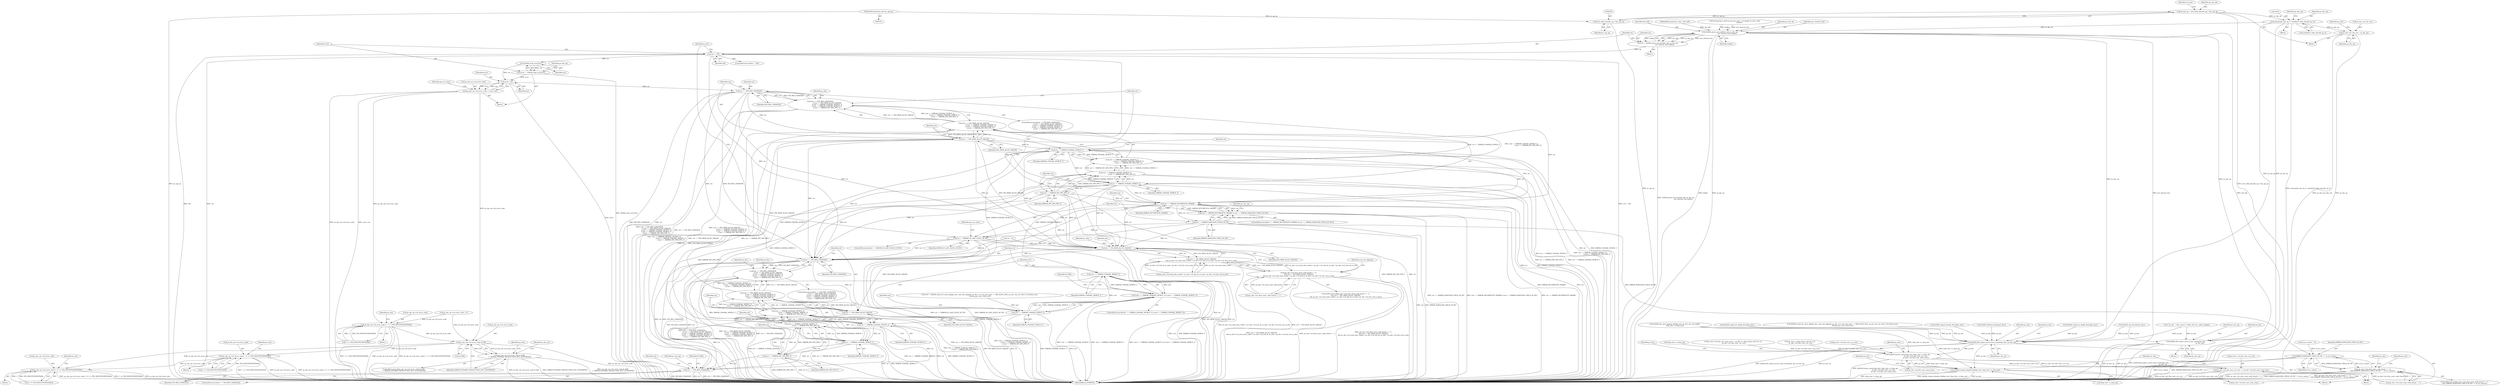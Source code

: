 digraph "0_Android_7554755536019e439433c515eeb44e701fb3bfb2@API" {
"1000227" [label="(Call,memset(ps_dec_op, 0, sizeof(ivd_video_decode_op_t)))"];
"1000215" [label="(Call,ps_dec_op = (ivd_video_decode_op_t *)pv_api_op)"];
"1000217" [label="(Call,(ivd_video_decode_op_t *)pv_api_op)"];
"1000150" [label="(MethodParameterIn,void *pv_api_op)"];
"1000237" [label="(Call,ps_dec->pv_dec_out = ps_dec_op)"];
"1001248" [label="(Call,ih264d_fill_output_struct_from_context(ps_dec,\n                                                           ps_dec_op))"];
"1001286" [label="(Call,ih264d_parse_nal_unit(dec_hdl, ps_dec_op,\n                              pu1_bitstrm_buf, buflen))"];
"1001284" [label="(Call,ret = ih264d_parse_nal_unit(dec_hdl, ps_dec_op,\n                              pu1_bitstrm_buf, buflen))"];
"1001292" [label="(Call,ret != OK)"];
"1001299" [label="(Call,ih264d_map_error(ret))"];
"1001297" [label="(Call,error =  ih264d_map_error(ret))"];
"1001305" [label="(Call,error | ret)"];
"1001301" [label="(Call,ps_dec_op->u4_error_code = error | ret)"];
"1001234" [label="(Call,ps_dec_op->u4_error_code |= 1 << IVD_INSUFFICIENTDATA)"];
"1001708" [label="(Call,ps_dec_op->u4_error_code & 0xff)"];
"1001707" [label="(Call,(ps_dec_op->u4_error_code & 0xff)\n != ERROR_DYNAMIC_RESOLUTION_NOT_SUPPORTED)"];
"1001740" [label="(Call,ps_dec_op->u4_error_code |= (1 << IVD_INSUFFICIENTDATA))"];
"1001760" [label="(Call,ps_dec_op->u4_error_code |= (1 << IVD_INSUFFICIENTDATA))"];
"1001313" [label="(Call,ret == IVD_RES_CHANGED)"];
"1001312" [label="(Call,(ret == IVD_RES_CHANGED)\n                             || (ret == IVD_MEM_ALLOC_FAILED)\n                             || (ret == ERROR_UNAVAIL_PICBUF_T)\n                            || (ret == ERROR_UNAVAIL_MVBUF_T)\n                            || (ret == ERROR_INV_SPS_PPS_T))"];
"1001317" [label="(Call,ret == IVD_MEM_ALLOC_FAILED)"];
"1001316" [label="(Call,(ret == IVD_MEM_ALLOC_FAILED)\n                             || (ret == ERROR_UNAVAIL_PICBUF_T)\n                            || (ret == ERROR_UNAVAIL_MVBUF_T)\n                            || (ret == ERROR_INV_SPS_PPS_T))"];
"1001321" [label="(Call,ret == ERROR_UNAVAIL_PICBUF_T)"];
"1001320" [label="(Call,(ret == ERROR_UNAVAIL_PICBUF_T)\n                            || (ret == ERROR_UNAVAIL_MVBUF_T)\n                            || (ret == ERROR_INV_SPS_PPS_T))"];
"1001325" [label="(Call,ret == ERROR_UNAVAIL_MVBUF_T)"];
"1001324" [label="(Call,(ret == ERROR_UNAVAIL_MVBUF_T)\n                            || (ret == ERROR_INV_SPS_PPS_T))"];
"1001563" [label="(Call,(ret == ERROR_UNAVAIL_MVBUF_T)\n                    || (ret == ERROR_INV_SPS_PPS_T))"];
"1001559" [label="(Call,(ret == ERROR_UNAVAIL_PICBUF_T)\n                    || (ret == ERROR_UNAVAIL_MVBUF_T)\n                    || (ret == ERROR_INV_SPS_PPS_T))"];
"1001555" [label="(Call,(ret == IVD_MEM_ALLOC_FAILED)\n                     || (ret == ERROR_UNAVAIL_PICBUF_T)\n                    || (ret == ERROR_UNAVAIL_MVBUF_T)\n                    || (ret == ERROR_INV_SPS_PPS_T))"];
"1001551" [label="(Call,(ret == IVD_RES_CHANGED)\n                     || (ret == IVD_MEM_ALLOC_FAILED)\n                     || (ret == ERROR_UNAVAIL_PICBUF_T)\n                    || (ret == ERROR_UNAVAIL_MVBUF_T)\n                    || (ret == ERROR_INV_SPS_PPS_T))"];
"1001328" [label="(Call,ret == ERROR_INV_SPS_PPS_T)"];
"1001340" [label="(Call,ret == ERROR_INCOMPLETE_FRAME)"];
"1001339" [label="(Call,(ret == ERROR_INCOMPLETE_FRAME) || (ret == ERROR_DANGLING_FIELD_IN_PIC))"];
"1001343" [label="(Call,ret == ERROR_DANGLING_FIELD_IN_PIC)"];
"1001357" [label="(Call,ret == ERROR_IN_LAST_SLICE_OF_PIC)"];
"1001472" [label="(Call,ret != IVD_MEM_ALLOC_FAILED)"];
"1001471" [label="(Call,(ret != IVD_MEM_ALLOC_FAILED)\n && ps_dec->u2_total_mbs_coded < ps_dec->u2_frm_ht_in_mbs * ps_dec->u2_frm_wd_in_mbs)"];
"1001465" [label="(Call,(ps_dec->u4_slice_start_code_found == 1)\n && (ret != IVD_MEM_ALLOC_FAILED)\n && ps_dec->u2_total_mbs_coded < ps_dec->u2_frm_ht_in_mbs * ps_dec->u2_frm_wd_in_mbs)"];
"1001552" [label="(Call,ret == IVD_RES_CHANGED)"];
"1001556" [label="(Call,ret == IVD_MEM_ALLOC_FAILED)"];
"1001560" [label="(Call,ret == ERROR_UNAVAIL_PICBUF_T)"];
"1001564" [label="(Call,ret == ERROR_UNAVAIL_MVBUF_T)"];
"1001567" [label="(Call,ret == ERROR_INV_SPS_PPS_T)"];
"1001583" [label="(Call,ret == IVD_RES_CHANGED)"];
"1001813" [label="(Call,ERROR_DANGLING_FIELD_IN_PIC != i4_err_status)"];
"1001807" [label="(Call,(ps_dec->u4_slice_start_code_found == 1)\n && (ERROR_DANGLING_FIELD_IN_PIC != i4_err_status))"];
"1001544" [label="(Call,ret1 == ERROR_UNAVAIL_MVBUF_T)"];
"1001540" [label="(Call,(ret1 == ERROR_UNAVAIL_PICBUF_T) || (ret1 == ERROR_UNAVAIL_MVBUF_T))"];
"1001541" [label="(Call,ret1 == ERROR_UNAVAIL_PICBUF_T)"];
"1002022" [label="(Call,ih264d_fill_output_struct_from_context(ps_dec, ps_dec_op))"];
"1002053" [label="(Call,ih264d_format_convert(ps_dec, &(ps_dec->s_disp_op),\n                                  ps_dec->u4_fmt_conv_cur_row,\n                                  ps_dec->u4_fmt_conv_num_rows))"];
"1002065" [label="(Call,ps_dec->u4_fmt_conv_cur_row += ps_dec->u4_fmt_conv_num_rows)"];
"1002072" [label="(Call,ih264d_release_display_field(ps_dec, &(ps_dec->s_disp_op)))"];
"1001289" [label="(Identifier,pu1_bitstrm_buf)"];
"1001813" [label="(Call,ERROR_DANGLING_FIELD_IN_PIC != i4_err_status)"];
"1001471" [label="(Call,(ret != IVD_MEM_ALLOC_FAILED)\n && ps_dec->u2_total_mbs_coded < ps_dec->u2_frm_ht_in_mbs * ps_dec->u2_frm_wd_in_mbs)"];
"1001552" [label="(Call,ret == IVD_RES_CHANGED)"];
"1001306" [label="(Identifier,error)"];
"1001334" [label="(Identifier,ps_dec)"];
"1001324" [label="(Call,(ret == ERROR_UNAVAIL_MVBUF_T)\n                            || (ret == ERROR_INV_SPS_PPS_T))"];
"1001858" [label="(Call,ih264d_deblock_display(ps_dec))"];
"1001340" [label="(Call,ret == ERROR_INCOMPLETE_FRAME)"];
"1002069" [label="(Call,ps_dec->u4_fmt_conv_num_rows)"];
"1002073" [label="(Identifier,ps_dec)"];
"1001584" [label="(Identifier,ret)"];
"1001200" [label="(Call,memcpy(pu1_bitstrm_buf, pu1_buf + u4_length_of_start_code,\n                   buflen))"];
"1001292" [label="(Call,ret != OK)"];
"1001717" [label="(Identifier,ps_dec_op)"];
"1001294" [label="(Identifier,OK)"];
"1001286" [label="(Call,ih264d_parse_nal_unit(dec_hdl, ps_dec_op,\n                              pu1_bitstrm_buf, buflen))"];
"1001806" [label="(ControlStructure,if((ps_dec->u4_slice_start_code_found == 1)\n && (ERROR_DANGLING_FIELD_IN_PIC != i4_err_status)))"];
"1001744" [label="(Call,1 << IVD_INSUFFICIENTDATA)"];
"1001299" [label="(Call,ih264d_map_error(ret))"];
"1000215" [label="(Call,ps_dec_op = (ivd_video_decode_op_t *)pv_api_op)"];
"1001741" [label="(Call,ps_dec_op->u4_error_code)"];
"1001295" [label="(Block,)"];
"1001327" [label="(Identifier,ERROR_UNAVAIL_MVBUF_T)"];
"1001312" [label="(Call,(ret == IVD_RES_CHANGED)\n                             || (ret == IVD_MEM_ALLOC_FAILED)\n                             || (ret == ERROR_UNAVAIL_PICBUF_T)\n                            || (ret == ERROR_UNAVAIL_MVBUF_T)\n                            || (ret == ERROR_INV_SPS_PPS_T))"];
"1001706" [label="(ControlStructure,if((ps_dec_op->u4_error_code & 0xff)\n != ERROR_DYNAMIC_RESOLUTION_NOT_SUPPORTED))"];
"1002022" [label="(Call,ih264d_fill_output_struct_from_context(ps_dec, ps_dec_op))"];
"1001338" [label="(ControlStructure,if((ret == ERROR_INCOMPLETE_FRAME) || (ret == ERROR_DANGLING_FIELD_IN_PIC)))"];
"1000245" [label="(Identifier,ps_dec)"];
"1001712" [label="(Literal,0xff)"];
"1001318" [label="(Identifier,ret)"];
"1001980" [label="(Call,ih264d_signal_bs_deblk_thread(ps_dec))"];
"1002074" [label="(Call,&(ps_dec->s_disp_op))"];
"1001244" [label="(Identifier,ps_dec)"];
"1001814" [label="(Identifier,ERROR_DANGLING_FIELD_IN_PIC)"];
"1001311" [label="(ControlStructure,if((ret == IVD_RES_CHANGED)\n                             || (ret == IVD_MEM_ALLOC_FAILED)\n                             || (ret == ERROR_UNAVAIL_PICBUF_T)\n                            || (ret == ERROR_UNAVAIL_MVBUF_T)\n                            || (ret == ERROR_INV_SPS_PPS_T)))"];
"1001253" [label="(Identifier,ps_dec_op)"];
"1001345" [label="(Identifier,ERROR_DANGLING_FIELD_IN_PIC)"];
"1001284" [label="(Call,ret = ih264d_parse_nal_unit(dec_hdl, ps_dec_op,\n                              pu1_bitstrm_buf, buflen))"];
"1001319" [label="(Identifier,IVD_MEM_ALLOC_FAILED)"];
"1001492" [label="(Identifier,num_mb_skipped)"];
"1001815" [label="(Identifier,i4_err_status)"];
"1001542" [label="(Identifier,ret1)"];
"1001740" [label="(Call,ps_dec_op->u4_error_code |= (1 << IVD_INSUFFICIENTDATA))"];
"1001356" [label="(ControlStructure,if(ret == ERROR_IN_LAST_SLICE_OF_PIC))"];
"1001713" [label="(Identifier,ERROR_DYNAMIC_RESOLUTION_NOT_SUPPORTED)"];
"1001521" [label="(Call,ret1 = ih264d_mark_err_slice_skip(ps_dec, num_mb_skipped, ps_dec->u1_nal_unit_type == IDR_SLICE_NAL, ps_dec->ps_cur_slice->u2_frame_num,\n &temp_poc, prev_slice_err))"];
"1001344" [label="(Identifier,ret)"];
"1001302" [label="(Call,ps_dec_op->u4_error_code)"];
"1001247" [label="(Block,)"];
"1001541" [label="(Call,ret1 == ERROR_UNAVAIL_PICBUF_T)"];
"1001357" [label="(Call,ret == ERROR_IN_LAST_SLICE_OF_PIC)"];
"1001362" [label="(Identifier,api_ret_value)"];
"1001248" [label="(Call,ih264d_fill_output_struct_from_context(ps_dec,\n                                                           ps_dec_op))"];
"1001540" [label="(Call,(ret1 == ERROR_UNAVAIL_PICBUF_T) || (ret1 == ERROR_UNAVAIL_MVBUF_T))"];
"1001736" [label="(Identifier,ps_dec)"];
"1001297" [label="(Call,error =  ih264d_map_error(ret))"];
"1001589" [label="(Identifier,ps_dec_op)"];
"1000223" [label="(Identifier,u4_size)"];
"1001556" [label="(Call,ret == IVD_MEM_ALLOC_FAILED)"];
"1001708" [label="(Call,ps_dec_op->u4_error_code & 0xff)"];
"1002067" [label="(Identifier,ps_dec)"];
"1001539" [label="(ControlStructure,if((ret1 == ERROR_UNAVAIL_PICBUF_T) || (ret1 == ERROR_UNAVAIL_MVBUF_T)))"];
"1001739" [label="(Block,)"];
"1001298" [label="(Identifier,error)"];
"1002062" [label="(Call,ps_dec->u4_fmt_conv_num_rows)"];
"1001330" [label="(Identifier,ERROR_INV_SPS_PPS_T)"];
"1001235" [label="(Call,ps_dec_op->u4_error_code)"];
"1001291" [label="(ControlStructure,if(ret != OK))"];
"1001466" [label="(Call,ps_dec->u4_slice_start_code_found == 1)"];
"1001349" [label="(Identifier,ps_dec_op)"];
"1001287" [label="(Identifier,dec_hdl)"];
"1001523" [label="(Call,ih264d_mark_err_slice_skip(ps_dec, num_mb_skipped, ps_dec->u1_nal_unit_type == IDR_SLICE_NAL, ps_dec->ps_cur_slice->u2_frame_num,\n &temp_poc, prev_slice_err))"];
"1001558" [label="(Identifier,IVD_MEM_ALLOC_FAILED)"];
"1001553" [label="(Identifier,ret)"];
"1000237" [label="(Call,ps_dec->pv_dec_out = ps_dec_op)"];
"1001761" [label="(Call,ps_dec_op->u4_error_code)"];
"1001560" [label="(Call,ret == ERROR_UNAVAIL_PICBUF_T)"];
"1001694" [label="(Call,ih264d_signal_decode_thread(ps_dec))"];
"1000153" [label="(Call,* ps_dec = (dec_struct_t *)(dec_hdl->pv_codec_handle))"];
"1001313" [label="(Call,ret == IVD_RES_CHANGED)"];
"1001341" [label="(Identifier,ret)"];
"1001820" [label="(Identifier,ps_dec)"];
"1000150" [label="(MethodParameterIn,void *pv_api_op)"];
"1001285" [label="(Identifier,ret)"];
"1000896" [label="(Call,ih264d_init_decoder(ps_dec))"];
"1001808" [label="(Call,ps_dec->u4_slice_start_code_found == 1)"];
"1000230" [label="(Call,sizeof(ivd_video_decode_op_t))"];
"1001305" [label="(Call,error | ret)"];
"1000220" [label="(Block,)"];
"1001544" [label="(Call,ret1 == ERROR_UNAVAIL_MVBUF_T)"];
"1000217" [label="(Call,(ivd_video_decode_op_t *)pv_api_op)"];
"1001250" [label="(Identifier,ps_dec_op)"];
"1001564" [label="(Call,ret == ERROR_UNAVAIL_MVBUF_T)"];
"1001323" [label="(Identifier,ERROR_UNAVAIL_PICBUF_T)"];
"1001317" [label="(Call,ret == IVD_MEM_ALLOC_FAILED)"];
"1001751" [label="(Identifier,ps_dec)"];
"1001764" [label="(Call,1 << IVD_INSUFFICIENTDATA)"];
"1001326" [label="(Identifier,ret)"];
"1001472" [label="(Call,ret != IVD_MEM_ALLOC_FAILED)"];
"1001329" [label="(Identifier,ret)"];
"1002023" [label="(Identifier,ps_dec)"];
"1001707" [label="(Call,(ps_dec_op->u4_error_code & 0xff)\n != ERROR_DYNAMIC_RESOLUTION_NOT_SUPPORTED)"];
"1001325" [label="(Call,ret == ERROR_UNAVAIL_MVBUF_T)"];
"1002024" [label="(Identifier,ps_dec_op)"];
"1001475" [label="(Call,ps_dec->u2_total_mbs_coded < ps_dec->u2_frm_ht_in_mbs * ps_dec->u2_frm_wd_in_mbs)"];
"1000971" [label="(Block,)"];
"1001315" [label="(Identifier,IVD_RES_CHANGED)"];
"1000219" [label="(Identifier,pv_api_op)"];
"1001359" [label="(Identifier,ERROR_IN_LAST_SLICE_OF_PIC)"];
"1001290" [label="(Identifier,buflen)"];
"1001760" [label="(Call,ps_dec_op->u4_error_code |= (1 << IVD_INSUFFICIENTDATA))"];
"1001321" [label="(Call,ret == ERROR_UNAVAIL_PICBUF_T)"];
"1000151" [label="(Block,)"];
"1000148" [label="(MethodParameterIn,iv_obj_t *dec_hdl)"];
"1001709" [label="(Call,ps_dec_op->u4_error_code)"];
"1001301" [label="(Call,ps_dec_op->u4_error_code = error | ret)"];
"1002066" [label="(Call,ps_dec->u4_fmt_conv_cur_row)"];
"1000229" [label="(Literal,0)"];
"1001303" [label="(Identifier,ps_dec_op)"];
"1002072" [label="(Call,ih264d_release_display_field(ps_dec, &(ps_dec->s_disp_op)))"];
"1002055" [label="(Call,&(ps_dec->s_disp_op))"];
"1001464" [label="(ControlStructure,if((ps_dec->u4_slice_start_code_found == 1)\n && (ret != IVD_MEM_ALLOC_FAILED)\n && ps_dec->u2_total_mbs_coded < ps_dec->u2_frm_ht_in_mbs * ps_dec->u2_frm_wd_in_mbs))"];
"1001559" [label="(Call,(ret == ERROR_UNAVAIL_PICBUF_T)\n                    || (ret == ERROR_UNAVAIL_MVBUF_T)\n                    || (ret == ERROR_INV_SPS_PPS_T))"];
"1001322" [label="(Identifier,ret)"];
"1001567" [label="(Call,ret == ERROR_INV_SPS_PPS_T)"];
"1001555" [label="(Call,(ret == IVD_MEM_ALLOC_FAILED)\n                     || (ret == ERROR_UNAVAIL_PICBUF_T)\n                    || (ret == ERROR_UNAVAIL_MVBUF_T)\n                    || (ret == ERROR_INV_SPS_PPS_T))"];
"1001474" [label="(Identifier,IVD_MEM_ALLOC_FAILED)"];
"1001562" [label="(Identifier,ERROR_UNAVAIL_PICBUF_T)"];
"1000234" [label="(Identifier,ps_dec_op)"];
"1002028" [label="(Identifier,ps_dec)"];
"1001994" [label="(Call,ih264d_get_next_display_field(ps_dec, ps_dec->ps_out_buffer,\n &(ps_dec->s_disp_op)))"];
"1001572" [label="(Identifier,ps_dec)"];
"1001585" [label="(Identifier,IVD_RES_CHANGED)"];
"1001314" [label="(Identifier,ret)"];
"1001583" [label="(Call,ret == IVD_RES_CHANGED)"];
"1001566" [label="(Identifier,ERROR_UNAVAIL_MVBUF_T)"];
"1001703" [label="(Call,ih264d_signal_bs_deblk_thread(ps_dec))"];
"1002082" [label="(Identifier,ps_dec)"];
"1001293" [label="(Identifier,ret)"];
"1001300" [label="(Identifier,ret)"];
"1000238" [label="(Call,ps_dec->pv_dec_out)"];
"1001550" [label="(ControlStructure,if((ret == IVD_RES_CHANGED)\n                     || (ret == IVD_MEM_ALLOC_FAILED)\n                     || (ret == ERROR_UNAVAIL_PICBUF_T)\n                    || (ret == ERROR_UNAVAIL_MVBUF_T)\n                    || (ret == ERROR_INV_SPS_PPS_T)))"];
"1001759" [label="(Block,)"];
"1001342" [label="(Identifier,ERROR_INCOMPLETE_FRAME)"];
"1002040" [label="(Call,ps_dec->u4_fmt_conv_num_rows = ps_dec->s_disp_frame_info.u4_y_ht\n - ps_dec->u4_fmt_conv_cur_row)"];
"1001307" [label="(Identifier,ret)"];
"1001551" [label="(Call,(ret == IVD_RES_CHANGED)\n                     || (ret == IVD_MEM_ALLOC_FAILED)\n                     || (ret == ERROR_UNAVAIL_PICBUF_T)\n                    || (ret == ERROR_UNAVAIL_MVBUF_T)\n                    || (ret == ERROR_INV_SPS_PPS_T))"];
"1001807" [label="(Call,(ps_dec->u4_slice_start_code_found == 1)\n && (ERROR_DANGLING_FIELD_IN_PIC != i4_err_status))"];
"1001569" [label="(Identifier,ERROR_INV_SPS_PPS_T)"];
"1001339" [label="(Call,(ret == ERROR_INCOMPLETE_FRAME) || (ret == ERROR_DANGLING_FIELD_IN_PIC))"];
"1001234" [label="(Call,ps_dec_op->u4_error_code |= 1 << IVD_INSUFFICIENTDATA)"];
"1001593" [label="(Identifier,IV_FAIL)"];
"1001546" [label="(Identifier,ERROR_UNAVAIL_MVBUF_T)"];
"1000216" [label="(Identifier,ps_dec_op)"];
"1001238" [label="(Call,1 << IVD_INSUFFICIENTDATA)"];
"1001477" [label="(Identifier,ps_dec)"];
"1001473" [label="(Identifier,ret)"];
"1001596" [label="(Identifier,ps_dec)"];
"1001561" [label="(Identifier,ret)"];
"1001568" [label="(Identifier,ret)"];
"1002065" [label="(Call,ps_dec->u4_fmt_conv_cur_row += ps_dec->u4_fmt_conv_num_rows)"];
"1001554" [label="(Identifier,IVD_RES_CHANGED)"];
"1001769" [label="(Identifier,ps_dec)"];
"1001563" [label="(Call,(ret == ERROR_UNAVAIL_MVBUF_T)\n                    || (ret == ERROR_INV_SPS_PPS_T))"];
"1001465" [label="(Call,(ps_dec->u4_slice_start_code_found == 1)\n && (ret != IVD_MEM_ALLOC_FAILED)\n && ps_dec->u2_total_mbs_coded < ps_dec->u2_frm_ht_in_mbs * ps_dec->u2_frm_wd_in_mbs)"];
"1001545" [label="(Identifier,ret1)"];
"1002044" [label="(Call,ps_dec->s_disp_frame_info.u4_y_ht\n - ps_dec->u4_fmt_conv_cur_row)"];
"1002142" [label="(MethodReturn,WORD32)"];
"1000161" [label="(Call,i4_err_status = 0)"];
"1001309" [label="(Identifier,api_ret_value)"];
"1001320" [label="(Call,(ret == ERROR_UNAVAIL_PICBUF_T)\n                            || (ret == ERROR_UNAVAIL_MVBUF_T)\n                            || (ret == ERROR_INV_SPS_PPS_T))"];
"1001582" [label="(ControlStructure,if(ret == IVD_RES_CHANGED))"];
"1001982" [label="(Block,)"];
"1001976" [label="(Identifier,ps_dec)"];
"1000241" [label="(Identifier,ps_dec_op)"];
"1000227" [label="(Call,memset(ps_dec_op, 0, sizeof(ivd_video_decode_op_t)))"];
"1001358" [label="(Identifier,ret)"];
"1001288" [label="(Identifier,ps_dec_op)"];
"1001228" [label="(Block,)"];
"1000476" [label="(Call,ps_dec_op->u4_error_code = 0)"];
"1000228" [label="(Identifier,ps_dec_op)"];
"1001316" [label="(Call,(ret == IVD_MEM_ALLOC_FAILED)\n                             || (ret == ERROR_UNAVAIL_PICBUF_T)\n                            || (ret == ERROR_UNAVAIL_MVBUF_T)\n                            || (ret == ERROR_INV_SPS_PPS_T))"];
"1001367" [label="(Identifier,ps_dec)"];
"1001557" [label="(Identifier,ret)"];
"1001565" [label="(Identifier,ret)"];
"1001549" [label="(Identifier,IV_FAIL)"];
"1001343" [label="(Call,ret == ERROR_DANGLING_FIELD_IN_PIC)"];
"1001543" [label="(Identifier,ERROR_UNAVAIL_PICBUF_T)"];
"1000188" [label="(Call,ret = 0)"];
"1002053" [label="(Call,ih264d_format_convert(ps_dec, &(ps_dec->s_disp_op),\n                                  ps_dec->u4_fmt_conv_cur_row,\n                                  ps_dec->u4_fmt_conv_num_rows))"];
"1002059" [label="(Call,ps_dec->u4_fmt_conv_cur_row)"];
"1002039" [label="(Block,)"];
"1002054" [label="(Identifier,ps_dec)"];
"1001328" [label="(Call,ret == ERROR_INV_SPS_PPS_T)"];
"1001249" [label="(Identifier,ps_dec)"];
"1000227" -> "1000220"  [label="AST: "];
"1000227" -> "1000230"  [label="CFG: "];
"1000228" -> "1000227"  [label="AST: "];
"1000229" -> "1000227"  [label="AST: "];
"1000230" -> "1000227"  [label="AST: "];
"1000234" -> "1000227"  [label="CFG: "];
"1000227" -> "1002142"  [label="DDG: memset(ps_dec_op, 0, sizeof(ivd_video_decode_op_t))"];
"1000215" -> "1000227"  [label="DDG: ps_dec_op"];
"1000227" -> "1000237"  [label="DDG: ps_dec_op"];
"1000227" -> "1001248"  [label="DDG: ps_dec_op"];
"1000227" -> "1001286"  [label="DDG: ps_dec_op"];
"1000227" -> "1002022"  [label="DDG: ps_dec_op"];
"1000215" -> "1000151"  [label="AST: "];
"1000215" -> "1000217"  [label="CFG: "];
"1000216" -> "1000215"  [label="AST: "];
"1000217" -> "1000215"  [label="AST: "];
"1000223" -> "1000215"  [label="CFG: "];
"1000215" -> "1002142"  [label="DDG: (ivd_video_decode_op_t *)pv_api_op"];
"1000217" -> "1000215"  [label="DDG: pv_api_op"];
"1000217" -> "1000219"  [label="CFG: "];
"1000218" -> "1000217"  [label="AST: "];
"1000219" -> "1000217"  [label="AST: "];
"1000217" -> "1002142"  [label="DDG: pv_api_op"];
"1000150" -> "1000217"  [label="DDG: pv_api_op"];
"1000150" -> "1000147"  [label="AST: "];
"1000150" -> "1002142"  [label="DDG: pv_api_op"];
"1000237" -> "1000151"  [label="AST: "];
"1000237" -> "1000241"  [label="CFG: "];
"1000238" -> "1000237"  [label="AST: "];
"1000241" -> "1000237"  [label="AST: "];
"1000245" -> "1000237"  [label="CFG: "];
"1000237" -> "1002142"  [label="DDG: ps_dec->pv_dec_out"];
"1000237" -> "1002142"  [label="DDG: ps_dec_op"];
"1001248" -> "1001247"  [label="AST: "];
"1001248" -> "1001250"  [label="CFG: "];
"1001249" -> "1001248"  [label="AST: "];
"1001250" -> "1001248"  [label="AST: "];
"1001253" -> "1001248"  [label="CFG: "];
"1001248" -> "1002142"  [label="DDG: ps_dec_op"];
"1001248" -> "1002142"  [label="DDG: ps_dec"];
"1001248" -> "1002142"  [label="DDG: ih264d_fill_output_struct_from_context(ps_dec,\n                                                           ps_dec_op)"];
"1000896" -> "1001248"  [label="DDG: ps_dec"];
"1000153" -> "1001248"  [label="DDG: ps_dec"];
"1001286" -> "1001248"  [label="DDG: ps_dec_op"];
"1001286" -> "1001284"  [label="AST: "];
"1001286" -> "1001290"  [label="CFG: "];
"1001287" -> "1001286"  [label="AST: "];
"1001288" -> "1001286"  [label="AST: "];
"1001289" -> "1001286"  [label="AST: "];
"1001290" -> "1001286"  [label="AST: "];
"1001284" -> "1001286"  [label="CFG: "];
"1001286" -> "1002142"  [label="DDG: buflen"];
"1001286" -> "1002142"  [label="DDG: ps_dec_op"];
"1001286" -> "1002142"  [label="DDG: pu1_bitstrm_buf"];
"1001286" -> "1002142"  [label="DDG: dec_hdl"];
"1001286" -> "1001284"  [label="DDG: dec_hdl"];
"1001286" -> "1001284"  [label="DDG: ps_dec_op"];
"1001286" -> "1001284"  [label="DDG: pu1_bitstrm_buf"];
"1001286" -> "1001284"  [label="DDG: buflen"];
"1000148" -> "1001286"  [label="DDG: dec_hdl"];
"1001200" -> "1001286"  [label="DDG: pu1_bitstrm_buf"];
"1001200" -> "1001286"  [label="DDG: buflen"];
"1001286" -> "1002022"  [label="DDG: ps_dec_op"];
"1001284" -> "1000971"  [label="AST: "];
"1001285" -> "1001284"  [label="AST: "];
"1001293" -> "1001284"  [label="CFG: "];
"1001284" -> "1002142"  [label="DDG: ih264d_parse_nal_unit(dec_hdl, ps_dec_op,\n                              pu1_bitstrm_buf, buflen)"];
"1001284" -> "1001292"  [label="DDG: ret"];
"1001292" -> "1001291"  [label="AST: "];
"1001292" -> "1001294"  [label="CFG: "];
"1001293" -> "1001292"  [label="AST: "];
"1001294" -> "1001292"  [label="AST: "];
"1001298" -> "1001292"  [label="CFG: "];
"1001367" -> "1001292"  [label="CFG: "];
"1001292" -> "1002142"  [label="DDG: OK"];
"1001292" -> "1002142"  [label="DDG: ret"];
"1001292" -> "1002142"  [label="DDG: ret != OK"];
"1001292" -> "1001299"  [label="DDG: ret"];
"1001292" -> "1001472"  [label="DDG: ret"];
"1001292" -> "1001552"  [label="DDG: ret"];
"1001299" -> "1001297"  [label="AST: "];
"1001299" -> "1001300"  [label="CFG: "];
"1001300" -> "1001299"  [label="AST: "];
"1001297" -> "1001299"  [label="CFG: "];
"1001299" -> "1001297"  [label="DDG: ret"];
"1001299" -> "1001305"  [label="DDG: ret"];
"1001297" -> "1001295"  [label="AST: "];
"1001298" -> "1001297"  [label="AST: "];
"1001303" -> "1001297"  [label="CFG: "];
"1001297" -> "1002142"  [label="DDG: ih264d_map_error(ret)"];
"1001297" -> "1001305"  [label="DDG: error"];
"1001305" -> "1001301"  [label="AST: "];
"1001305" -> "1001307"  [label="CFG: "];
"1001306" -> "1001305"  [label="AST: "];
"1001307" -> "1001305"  [label="AST: "];
"1001301" -> "1001305"  [label="CFG: "];
"1001305" -> "1002142"  [label="DDG: error"];
"1001305" -> "1001301"  [label="DDG: error"];
"1001305" -> "1001301"  [label="DDG: ret"];
"1001305" -> "1001313"  [label="DDG: ret"];
"1001301" -> "1001295"  [label="AST: "];
"1001302" -> "1001301"  [label="AST: "];
"1001309" -> "1001301"  [label="CFG: "];
"1001301" -> "1002142"  [label="DDG: ps_dec_op->u4_error_code"];
"1001301" -> "1002142"  [label="DDG: error | ret"];
"1001301" -> "1001234"  [label="DDG: ps_dec_op->u4_error_code"];
"1001301" -> "1001708"  [label="DDG: ps_dec_op->u4_error_code"];
"1001234" -> "1001228"  [label="AST: "];
"1001234" -> "1001238"  [label="CFG: "];
"1001235" -> "1001234"  [label="AST: "];
"1001238" -> "1001234"  [label="AST: "];
"1001244" -> "1001234"  [label="CFG: "];
"1001234" -> "1002142"  [label="DDG: 1 << IVD_INSUFFICIENTDATA"];
"1001234" -> "1002142"  [label="DDG: ps_dec_op->u4_error_code"];
"1001234" -> "1002142"  [label="DDG: ps_dec_op->u4_error_code |= 1 << IVD_INSUFFICIENTDATA"];
"1000476" -> "1001234"  [label="DDG: ps_dec_op->u4_error_code"];
"1001238" -> "1001234"  [label="DDG: 1"];
"1001238" -> "1001234"  [label="DDG: IVD_INSUFFICIENTDATA"];
"1001234" -> "1001708"  [label="DDG: ps_dec_op->u4_error_code"];
"1001708" -> "1001707"  [label="AST: "];
"1001708" -> "1001712"  [label="CFG: "];
"1001709" -> "1001708"  [label="AST: "];
"1001712" -> "1001708"  [label="AST: "];
"1001713" -> "1001708"  [label="CFG: "];
"1001708" -> "1002142"  [label="DDG: ps_dec_op->u4_error_code"];
"1001708" -> "1001707"  [label="DDG: ps_dec_op->u4_error_code"];
"1001708" -> "1001707"  [label="DDG: 0xff"];
"1000476" -> "1001708"  [label="DDG: ps_dec_op->u4_error_code"];
"1001708" -> "1001740"  [label="DDG: ps_dec_op->u4_error_code"];
"1001708" -> "1001760"  [label="DDG: ps_dec_op->u4_error_code"];
"1001707" -> "1001706"  [label="AST: "];
"1001707" -> "1001713"  [label="CFG: "];
"1001713" -> "1001707"  [label="AST: "];
"1001717" -> "1001707"  [label="CFG: "];
"1001736" -> "1001707"  [label="CFG: "];
"1001707" -> "1002142"  [label="DDG: ps_dec_op->u4_error_code & 0xff"];
"1001707" -> "1002142"  [label="DDG: ERROR_DYNAMIC_RESOLUTION_NOT_SUPPORTED"];
"1001707" -> "1002142"  [label="DDG: (ps_dec_op->u4_error_code & 0xff)\n != ERROR_DYNAMIC_RESOLUTION_NOT_SUPPORTED"];
"1001740" -> "1001739"  [label="AST: "];
"1001740" -> "1001744"  [label="CFG: "];
"1001741" -> "1001740"  [label="AST: "];
"1001744" -> "1001740"  [label="AST: "];
"1001751" -> "1001740"  [label="CFG: "];
"1001740" -> "1002142"  [label="DDG: 1 << IVD_INSUFFICIENTDATA"];
"1001740" -> "1002142"  [label="DDG: ps_dec_op->u4_error_code"];
"1001740" -> "1002142"  [label="DDG: ps_dec_op->u4_error_code |= (1 << IVD_INSUFFICIENTDATA)"];
"1001744" -> "1001740"  [label="DDG: 1"];
"1001744" -> "1001740"  [label="DDG: IVD_INSUFFICIENTDATA"];
"1001740" -> "1001760"  [label="DDG: ps_dec_op->u4_error_code"];
"1001760" -> "1001759"  [label="AST: "];
"1001760" -> "1001764"  [label="CFG: "];
"1001761" -> "1001760"  [label="AST: "];
"1001764" -> "1001760"  [label="AST: "];
"1001769" -> "1001760"  [label="CFG: "];
"1001760" -> "1002142"  [label="DDG: ps_dec_op->u4_error_code |= (1 << IVD_INSUFFICIENTDATA)"];
"1001760" -> "1002142"  [label="DDG: 1 << IVD_INSUFFICIENTDATA"];
"1001760" -> "1002142"  [label="DDG: ps_dec_op->u4_error_code"];
"1001764" -> "1001760"  [label="DDG: 1"];
"1001764" -> "1001760"  [label="DDG: IVD_INSUFFICIENTDATA"];
"1001313" -> "1001312"  [label="AST: "];
"1001313" -> "1001315"  [label="CFG: "];
"1001314" -> "1001313"  [label="AST: "];
"1001315" -> "1001313"  [label="AST: "];
"1001318" -> "1001313"  [label="CFG: "];
"1001312" -> "1001313"  [label="CFG: "];
"1001313" -> "1002142"  [label="DDG: IVD_RES_CHANGED"];
"1001313" -> "1002142"  [label="DDG: ret"];
"1001313" -> "1001312"  [label="DDG: ret"];
"1001313" -> "1001312"  [label="DDG: IVD_RES_CHANGED"];
"1001313" -> "1001317"  [label="DDG: ret"];
"1001313" -> "1001340"  [label="DDG: ret"];
"1001313" -> "1001472"  [label="DDG: ret"];
"1001313" -> "1001552"  [label="DDG: ret"];
"1001313" -> "1001552"  [label="DDG: IVD_RES_CHANGED"];
"1001312" -> "1001311"  [label="AST: "];
"1001312" -> "1001316"  [label="CFG: "];
"1001316" -> "1001312"  [label="AST: "];
"1001334" -> "1001312"  [label="CFG: "];
"1001341" -> "1001312"  [label="CFG: "];
"1001312" -> "1002142"  [label="DDG: (ret == IVD_RES_CHANGED)\n                             || (ret == IVD_MEM_ALLOC_FAILED)\n                             || (ret == ERROR_UNAVAIL_PICBUF_T)\n                            || (ret == ERROR_UNAVAIL_MVBUF_T)\n                            || (ret == ERROR_INV_SPS_PPS_T)"];
"1001312" -> "1002142"  [label="DDG: ret == IVD_RES_CHANGED"];
"1001312" -> "1002142"  [label="DDG: (ret == IVD_MEM_ALLOC_FAILED)\n                             || (ret == ERROR_UNAVAIL_PICBUF_T)\n                            || (ret == ERROR_UNAVAIL_MVBUF_T)\n                            || (ret == ERROR_INV_SPS_PPS_T)"];
"1001316" -> "1001312"  [label="DDG: ret == IVD_MEM_ALLOC_FAILED"];
"1001316" -> "1001312"  [label="DDG: (ret == ERROR_UNAVAIL_PICBUF_T)\n                            || (ret == ERROR_UNAVAIL_MVBUF_T)\n                            || (ret == ERROR_INV_SPS_PPS_T)"];
"1001317" -> "1001316"  [label="AST: "];
"1001317" -> "1001319"  [label="CFG: "];
"1001318" -> "1001317"  [label="AST: "];
"1001319" -> "1001317"  [label="AST: "];
"1001322" -> "1001317"  [label="CFG: "];
"1001316" -> "1001317"  [label="CFG: "];
"1001317" -> "1002142"  [label="DDG: ret"];
"1001317" -> "1002142"  [label="DDG: IVD_MEM_ALLOC_FAILED"];
"1001317" -> "1001316"  [label="DDG: ret"];
"1001317" -> "1001316"  [label="DDG: IVD_MEM_ALLOC_FAILED"];
"1001317" -> "1001321"  [label="DDG: ret"];
"1001317" -> "1001340"  [label="DDG: ret"];
"1001317" -> "1001472"  [label="DDG: ret"];
"1001317" -> "1001472"  [label="DDG: IVD_MEM_ALLOC_FAILED"];
"1001317" -> "1001552"  [label="DDG: ret"];
"1001317" -> "1001556"  [label="DDG: IVD_MEM_ALLOC_FAILED"];
"1001316" -> "1001320"  [label="CFG: "];
"1001320" -> "1001316"  [label="AST: "];
"1001316" -> "1002142"  [label="DDG: (ret == ERROR_UNAVAIL_PICBUF_T)\n                            || (ret == ERROR_UNAVAIL_MVBUF_T)\n                            || (ret == ERROR_INV_SPS_PPS_T)"];
"1001316" -> "1002142"  [label="DDG: ret == IVD_MEM_ALLOC_FAILED"];
"1001320" -> "1001316"  [label="DDG: ret == ERROR_UNAVAIL_PICBUF_T"];
"1001320" -> "1001316"  [label="DDG: (ret == ERROR_UNAVAIL_MVBUF_T)\n                            || (ret == ERROR_INV_SPS_PPS_T)"];
"1001321" -> "1001320"  [label="AST: "];
"1001321" -> "1001323"  [label="CFG: "];
"1001322" -> "1001321"  [label="AST: "];
"1001323" -> "1001321"  [label="AST: "];
"1001326" -> "1001321"  [label="CFG: "];
"1001320" -> "1001321"  [label="CFG: "];
"1001321" -> "1002142"  [label="DDG: ret"];
"1001321" -> "1002142"  [label="DDG: ERROR_UNAVAIL_PICBUF_T"];
"1001321" -> "1001320"  [label="DDG: ret"];
"1001321" -> "1001320"  [label="DDG: ERROR_UNAVAIL_PICBUF_T"];
"1001321" -> "1001325"  [label="DDG: ret"];
"1001321" -> "1001340"  [label="DDG: ret"];
"1001321" -> "1001472"  [label="DDG: ret"];
"1001321" -> "1001541"  [label="DDG: ERROR_UNAVAIL_PICBUF_T"];
"1001321" -> "1001552"  [label="DDG: ret"];
"1001321" -> "1001560"  [label="DDG: ERROR_UNAVAIL_PICBUF_T"];
"1001320" -> "1001324"  [label="CFG: "];
"1001324" -> "1001320"  [label="AST: "];
"1001320" -> "1002142"  [label="DDG: ret == ERROR_UNAVAIL_PICBUF_T"];
"1001320" -> "1002142"  [label="DDG: (ret == ERROR_UNAVAIL_MVBUF_T)\n                            || (ret == ERROR_INV_SPS_PPS_T)"];
"1001324" -> "1001320"  [label="DDG: ret == ERROR_UNAVAIL_MVBUF_T"];
"1001324" -> "1001320"  [label="DDG: ret == ERROR_INV_SPS_PPS_T"];
"1001325" -> "1001324"  [label="AST: "];
"1001325" -> "1001327"  [label="CFG: "];
"1001326" -> "1001325"  [label="AST: "];
"1001327" -> "1001325"  [label="AST: "];
"1001329" -> "1001325"  [label="CFG: "];
"1001324" -> "1001325"  [label="CFG: "];
"1001325" -> "1002142"  [label="DDG: ret"];
"1001325" -> "1002142"  [label="DDG: ERROR_UNAVAIL_MVBUF_T"];
"1001325" -> "1001324"  [label="DDG: ret"];
"1001325" -> "1001324"  [label="DDG: ERROR_UNAVAIL_MVBUF_T"];
"1001325" -> "1001328"  [label="DDG: ret"];
"1001325" -> "1001340"  [label="DDG: ret"];
"1001325" -> "1001472"  [label="DDG: ret"];
"1001325" -> "1001544"  [label="DDG: ERROR_UNAVAIL_MVBUF_T"];
"1001325" -> "1001552"  [label="DDG: ret"];
"1001325" -> "1001564"  [label="DDG: ERROR_UNAVAIL_MVBUF_T"];
"1001324" -> "1001328"  [label="CFG: "];
"1001328" -> "1001324"  [label="AST: "];
"1001324" -> "1002142"  [label="DDG: ret == ERROR_INV_SPS_PPS_T"];
"1001324" -> "1002142"  [label="DDG: ret == ERROR_UNAVAIL_MVBUF_T"];
"1001328" -> "1001324"  [label="DDG: ret"];
"1001328" -> "1001324"  [label="DDG: ERROR_INV_SPS_PPS_T"];
"1001324" -> "1001563"  [label="DDG: ret == ERROR_INV_SPS_PPS_T"];
"1001563" -> "1001559"  [label="AST: "];
"1001563" -> "1001564"  [label="CFG: "];
"1001563" -> "1001567"  [label="CFG: "];
"1001564" -> "1001563"  [label="AST: "];
"1001567" -> "1001563"  [label="AST: "];
"1001559" -> "1001563"  [label="CFG: "];
"1001563" -> "1002142"  [label="DDG: ret == ERROR_INV_SPS_PPS_T"];
"1001563" -> "1002142"  [label="DDG: ret == ERROR_UNAVAIL_MVBUF_T"];
"1001563" -> "1001559"  [label="DDG: ret == ERROR_UNAVAIL_MVBUF_T"];
"1001563" -> "1001559"  [label="DDG: ret == ERROR_INV_SPS_PPS_T"];
"1001564" -> "1001563"  [label="DDG: ret"];
"1001564" -> "1001563"  [label="DDG: ERROR_UNAVAIL_MVBUF_T"];
"1001567" -> "1001563"  [label="DDG: ret"];
"1001567" -> "1001563"  [label="DDG: ERROR_INV_SPS_PPS_T"];
"1001559" -> "1001555"  [label="AST: "];
"1001559" -> "1001560"  [label="CFG: "];
"1001560" -> "1001559"  [label="AST: "];
"1001555" -> "1001559"  [label="CFG: "];
"1001559" -> "1002142"  [label="DDG: (ret == ERROR_UNAVAIL_MVBUF_T)\n                    || (ret == ERROR_INV_SPS_PPS_T)"];
"1001559" -> "1002142"  [label="DDG: ret == ERROR_UNAVAIL_PICBUF_T"];
"1001559" -> "1001555"  [label="DDG: ret == ERROR_UNAVAIL_PICBUF_T"];
"1001559" -> "1001555"  [label="DDG: (ret == ERROR_UNAVAIL_MVBUF_T)\n                    || (ret == ERROR_INV_SPS_PPS_T)"];
"1001560" -> "1001559"  [label="DDG: ret"];
"1001560" -> "1001559"  [label="DDG: ERROR_UNAVAIL_PICBUF_T"];
"1001555" -> "1001551"  [label="AST: "];
"1001555" -> "1001556"  [label="CFG: "];
"1001556" -> "1001555"  [label="AST: "];
"1001551" -> "1001555"  [label="CFG: "];
"1001555" -> "1002142"  [label="DDG: ret == IVD_MEM_ALLOC_FAILED"];
"1001555" -> "1002142"  [label="DDG: (ret == ERROR_UNAVAIL_PICBUF_T)\n                    || (ret == ERROR_UNAVAIL_MVBUF_T)\n                    || (ret == ERROR_INV_SPS_PPS_T)"];
"1001555" -> "1001551"  [label="DDG: ret == IVD_MEM_ALLOC_FAILED"];
"1001555" -> "1001551"  [label="DDG: (ret == ERROR_UNAVAIL_PICBUF_T)\n                    || (ret == ERROR_UNAVAIL_MVBUF_T)\n                    || (ret == ERROR_INV_SPS_PPS_T)"];
"1001556" -> "1001555"  [label="DDG: ret"];
"1001556" -> "1001555"  [label="DDG: IVD_MEM_ALLOC_FAILED"];
"1001551" -> "1001550"  [label="AST: "];
"1001551" -> "1001552"  [label="CFG: "];
"1001552" -> "1001551"  [label="AST: "];
"1001572" -> "1001551"  [label="CFG: "];
"1001596" -> "1001551"  [label="CFG: "];
"1001551" -> "1002142"  [label="DDG: (ret == IVD_RES_CHANGED)\n                     || (ret == IVD_MEM_ALLOC_FAILED)\n                     || (ret == ERROR_UNAVAIL_PICBUF_T)\n                    || (ret == ERROR_UNAVAIL_MVBUF_T)\n                    || (ret == ERROR_INV_SPS_PPS_T)"];
"1001551" -> "1002142"  [label="DDG: (ret == IVD_MEM_ALLOC_FAILED)\n                     || (ret == ERROR_UNAVAIL_PICBUF_T)\n                    || (ret == ERROR_UNAVAIL_MVBUF_T)\n                    || (ret == ERROR_INV_SPS_PPS_T)"];
"1001551" -> "1002142"  [label="DDG: ret == IVD_RES_CHANGED"];
"1001552" -> "1001551"  [label="DDG: ret"];
"1001552" -> "1001551"  [label="DDG: IVD_RES_CHANGED"];
"1001328" -> "1001330"  [label="CFG: "];
"1001329" -> "1001328"  [label="AST: "];
"1001330" -> "1001328"  [label="AST: "];
"1001328" -> "1002142"  [label="DDG: ERROR_INV_SPS_PPS_T"];
"1001328" -> "1002142"  [label="DDG: ret"];
"1001328" -> "1001340"  [label="DDG: ret"];
"1001328" -> "1001472"  [label="DDG: ret"];
"1001328" -> "1001552"  [label="DDG: ret"];
"1001328" -> "1001567"  [label="DDG: ERROR_INV_SPS_PPS_T"];
"1001340" -> "1001339"  [label="AST: "];
"1001340" -> "1001342"  [label="CFG: "];
"1001341" -> "1001340"  [label="AST: "];
"1001342" -> "1001340"  [label="AST: "];
"1001344" -> "1001340"  [label="CFG: "];
"1001339" -> "1001340"  [label="CFG: "];
"1001340" -> "1002142"  [label="DDG: ERROR_INCOMPLETE_FRAME"];
"1001340" -> "1002142"  [label="DDG: ret"];
"1001340" -> "1001339"  [label="DDG: ret"];
"1001340" -> "1001339"  [label="DDG: ERROR_INCOMPLETE_FRAME"];
"1001340" -> "1001343"  [label="DDG: ret"];
"1001340" -> "1001357"  [label="DDG: ret"];
"1001340" -> "1001472"  [label="DDG: ret"];
"1001340" -> "1001552"  [label="DDG: ret"];
"1001339" -> "1001338"  [label="AST: "];
"1001339" -> "1001343"  [label="CFG: "];
"1001343" -> "1001339"  [label="AST: "];
"1001349" -> "1001339"  [label="CFG: "];
"1001358" -> "1001339"  [label="CFG: "];
"1001339" -> "1002142"  [label="DDG: ret == ERROR_DANGLING_FIELD_IN_PIC"];
"1001339" -> "1002142"  [label="DDG: (ret == ERROR_INCOMPLETE_FRAME) || (ret == ERROR_DANGLING_FIELD_IN_PIC)"];
"1001339" -> "1002142"  [label="DDG: ret == ERROR_INCOMPLETE_FRAME"];
"1001343" -> "1001339"  [label="DDG: ret"];
"1001343" -> "1001339"  [label="DDG: ERROR_DANGLING_FIELD_IN_PIC"];
"1001343" -> "1001345"  [label="CFG: "];
"1001344" -> "1001343"  [label="AST: "];
"1001345" -> "1001343"  [label="AST: "];
"1001343" -> "1002142"  [label="DDG: ret"];
"1001343" -> "1002142"  [label="DDG: ERROR_DANGLING_FIELD_IN_PIC"];
"1001343" -> "1001357"  [label="DDG: ret"];
"1001343" -> "1001472"  [label="DDG: ret"];
"1001343" -> "1001552"  [label="DDG: ret"];
"1001343" -> "1001813"  [label="DDG: ERROR_DANGLING_FIELD_IN_PIC"];
"1001357" -> "1001356"  [label="AST: "];
"1001357" -> "1001359"  [label="CFG: "];
"1001358" -> "1001357"  [label="AST: "];
"1001359" -> "1001357"  [label="AST: "];
"1001362" -> "1001357"  [label="CFG: "];
"1001367" -> "1001357"  [label="CFG: "];
"1001357" -> "1002142"  [label="DDG: ret == ERROR_IN_LAST_SLICE_OF_PIC"];
"1001357" -> "1002142"  [label="DDG: ERROR_IN_LAST_SLICE_OF_PIC"];
"1001357" -> "1002142"  [label="DDG: ret"];
"1001357" -> "1001472"  [label="DDG: ret"];
"1001357" -> "1001552"  [label="DDG: ret"];
"1001472" -> "1001471"  [label="AST: "];
"1001472" -> "1001474"  [label="CFG: "];
"1001473" -> "1001472"  [label="AST: "];
"1001474" -> "1001472"  [label="AST: "];
"1001477" -> "1001472"  [label="CFG: "];
"1001471" -> "1001472"  [label="CFG: "];
"1001472" -> "1002142"  [label="DDG: IVD_MEM_ALLOC_FAILED"];
"1001472" -> "1002142"  [label="DDG: ret"];
"1001472" -> "1001471"  [label="DDG: ret"];
"1001472" -> "1001471"  [label="DDG: IVD_MEM_ALLOC_FAILED"];
"1000188" -> "1001472"  [label="DDG: ret"];
"1001472" -> "1001552"  [label="DDG: ret"];
"1001472" -> "1001556"  [label="DDG: IVD_MEM_ALLOC_FAILED"];
"1001471" -> "1001465"  [label="AST: "];
"1001471" -> "1001475"  [label="CFG: "];
"1001475" -> "1001471"  [label="AST: "];
"1001465" -> "1001471"  [label="CFG: "];
"1001471" -> "1002142"  [label="DDG: ps_dec->u2_total_mbs_coded < ps_dec->u2_frm_ht_in_mbs * ps_dec->u2_frm_wd_in_mbs"];
"1001471" -> "1002142"  [label="DDG: ret != IVD_MEM_ALLOC_FAILED"];
"1001471" -> "1001465"  [label="DDG: ret != IVD_MEM_ALLOC_FAILED"];
"1001471" -> "1001465"  [label="DDG: ps_dec->u2_total_mbs_coded < ps_dec->u2_frm_ht_in_mbs * ps_dec->u2_frm_wd_in_mbs"];
"1001475" -> "1001471"  [label="DDG: ps_dec->u2_total_mbs_coded"];
"1001475" -> "1001471"  [label="DDG: ps_dec->u2_frm_ht_in_mbs * ps_dec->u2_frm_wd_in_mbs"];
"1001465" -> "1001464"  [label="AST: "];
"1001465" -> "1001466"  [label="CFG: "];
"1001466" -> "1001465"  [label="AST: "];
"1001492" -> "1001465"  [label="CFG: "];
"1001553" -> "1001465"  [label="CFG: "];
"1001465" -> "1002142"  [label="DDG: ps_dec->u4_slice_start_code_found == 1"];
"1001465" -> "1002142"  [label="DDG: (ps_dec->u4_slice_start_code_found == 1)\n && (ret != IVD_MEM_ALLOC_FAILED)\n && ps_dec->u2_total_mbs_coded < ps_dec->u2_frm_ht_in_mbs * ps_dec->u2_frm_wd_in_mbs"];
"1001465" -> "1002142"  [label="DDG: (ret != IVD_MEM_ALLOC_FAILED)\n && ps_dec->u2_total_mbs_coded < ps_dec->u2_frm_ht_in_mbs * ps_dec->u2_frm_wd_in_mbs"];
"1001466" -> "1001465"  [label="DDG: ps_dec->u4_slice_start_code_found"];
"1001466" -> "1001465"  [label="DDG: 1"];
"1001552" -> "1001554"  [label="CFG: "];
"1001553" -> "1001552"  [label="AST: "];
"1001554" -> "1001552"  [label="AST: "];
"1001557" -> "1001552"  [label="CFG: "];
"1001552" -> "1002142"  [label="DDG: IVD_RES_CHANGED"];
"1001552" -> "1002142"  [label="DDG: ret"];
"1000188" -> "1001552"  [label="DDG: ret"];
"1001552" -> "1001556"  [label="DDG: ret"];
"1001552" -> "1001583"  [label="DDG: ret"];
"1001552" -> "1001583"  [label="DDG: IVD_RES_CHANGED"];
"1001556" -> "1001558"  [label="CFG: "];
"1001557" -> "1001556"  [label="AST: "];
"1001558" -> "1001556"  [label="AST: "];
"1001561" -> "1001556"  [label="CFG: "];
"1001556" -> "1002142"  [label="DDG: IVD_MEM_ALLOC_FAILED"];
"1001556" -> "1002142"  [label="DDG: ret"];
"1001556" -> "1001560"  [label="DDG: ret"];
"1001556" -> "1001583"  [label="DDG: ret"];
"1001560" -> "1001562"  [label="CFG: "];
"1001561" -> "1001560"  [label="AST: "];
"1001562" -> "1001560"  [label="AST: "];
"1001565" -> "1001560"  [label="CFG: "];
"1001560" -> "1002142"  [label="DDG: ret"];
"1001560" -> "1002142"  [label="DDG: ERROR_UNAVAIL_PICBUF_T"];
"1001541" -> "1001560"  [label="DDG: ERROR_UNAVAIL_PICBUF_T"];
"1001560" -> "1001564"  [label="DDG: ret"];
"1001560" -> "1001583"  [label="DDG: ret"];
"1001564" -> "1001566"  [label="CFG: "];
"1001565" -> "1001564"  [label="AST: "];
"1001566" -> "1001564"  [label="AST: "];
"1001568" -> "1001564"  [label="CFG: "];
"1001564" -> "1002142"  [label="DDG: ret"];
"1001564" -> "1002142"  [label="DDG: ERROR_UNAVAIL_MVBUF_T"];
"1001544" -> "1001564"  [label="DDG: ERROR_UNAVAIL_MVBUF_T"];
"1001564" -> "1001567"  [label="DDG: ret"];
"1001564" -> "1001583"  [label="DDG: ret"];
"1001567" -> "1001569"  [label="CFG: "];
"1001568" -> "1001567"  [label="AST: "];
"1001569" -> "1001567"  [label="AST: "];
"1001567" -> "1002142"  [label="DDG: ERROR_INV_SPS_PPS_T"];
"1001567" -> "1002142"  [label="DDG: ret"];
"1001567" -> "1001583"  [label="DDG: ret"];
"1001583" -> "1001582"  [label="AST: "];
"1001583" -> "1001585"  [label="CFG: "];
"1001584" -> "1001583"  [label="AST: "];
"1001585" -> "1001583"  [label="AST: "];
"1001589" -> "1001583"  [label="CFG: "];
"1001593" -> "1001583"  [label="CFG: "];
"1001583" -> "1002142"  [label="DDG: ret == IVD_RES_CHANGED"];
"1001583" -> "1002142"  [label="DDG: IVD_RES_CHANGED"];
"1001583" -> "1002142"  [label="DDG: ret"];
"1001813" -> "1001807"  [label="AST: "];
"1001813" -> "1001815"  [label="CFG: "];
"1001814" -> "1001813"  [label="AST: "];
"1001815" -> "1001813"  [label="AST: "];
"1001807" -> "1001813"  [label="CFG: "];
"1001813" -> "1002142"  [label="DDG: i4_err_status"];
"1001813" -> "1002142"  [label="DDG: ERROR_DANGLING_FIELD_IN_PIC"];
"1001813" -> "1001807"  [label="DDG: ERROR_DANGLING_FIELD_IN_PIC"];
"1001813" -> "1001807"  [label="DDG: i4_err_status"];
"1000161" -> "1001813"  [label="DDG: i4_err_status"];
"1001807" -> "1001806"  [label="AST: "];
"1001807" -> "1001808"  [label="CFG: "];
"1001808" -> "1001807"  [label="AST: "];
"1001820" -> "1001807"  [label="CFG: "];
"1001976" -> "1001807"  [label="CFG: "];
"1001807" -> "1002142"  [label="DDG: ps_dec->u4_slice_start_code_found == 1"];
"1001807" -> "1002142"  [label="DDG: ERROR_DANGLING_FIELD_IN_PIC != i4_err_status"];
"1001807" -> "1002142"  [label="DDG: (ps_dec->u4_slice_start_code_found == 1)\n && (ERROR_DANGLING_FIELD_IN_PIC != i4_err_status)"];
"1001808" -> "1001807"  [label="DDG: ps_dec->u4_slice_start_code_found"];
"1001808" -> "1001807"  [label="DDG: 1"];
"1001544" -> "1001540"  [label="AST: "];
"1001544" -> "1001546"  [label="CFG: "];
"1001545" -> "1001544"  [label="AST: "];
"1001546" -> "1001544"  [label="AST: "];
"1001540" -> "1001544"  [label="CFG: "];
"1001544" -> "1002142"  [label="DDG: ret1"];
"1001544" -> "1002142"  [label="DDG: ERROR_UNAVAIL_MVBUF_T"];
"1001544" -> "1001540"  [label="DDG: ret1"];
"1001544" -> "1001540"  [label="DDG: ERROR_UNAVAIL_MVBUF_T"];
"1001541" -> "1001544"  [label="DDG: ret1"];
"1001540" -> "1001539"  [label="AST: "];
"1001540" -> "1001541"  [label="CFG: "];
"1001541" -> "1001540"  [label="AST: "];
"1001549" -> "1001540"  [label="CFG: "];
"1001553" -> "1001540"  [label="CFG: "];
"1001540" -> "1002142"  [label="DDG: ret1 == ERROR_UNAVAIL_MVBUF_T"];
"1001540" -> "1002142"  [label="DDG: (ret1 == ERROR_UNAVAIL_PICBUF_T) || (ret1 == ERROR_UNAVAIL_MVBUF_T)"];
"1001540" -> "1002142"  [label="DDG: ret1 == ERROR_UNAVAIL_PICBUF_T"];
"1001541" -> "1001540"  [label="DDG: ret1"];
"1001541" -> "1001540"  [label="DDG: ERROR_UNAVAIL_PICBUF_T"];
"1001541" -> "1001543"  [label="CFG: "];
"1001542" -> "1001541"  [label="AST: "];
"1001543" -> "1001541"  [label="AST: "];
"1001545" -> "1001541"  [label="CFG: "];
"1001541" -> "1002142"  [label="DDG: ERROR_UNAVAIL_PICBUF_T"];
"1001541" -> "1002142"  [label="DDG: ret1"];
"1001521" -> "1001541"  [label="DDG: ret1"];
"1002022" -> "1001982"  [label="AST: "];
"1002022" -> "1002024"  [label="CFG: "];
"1002023" -> "1002022"  [label="AST: "];
"1002024" -> "1002022"  [label="AST: "];
"1002028" -> "1002022"  [label="CFG: "];
"1002022" -> "1002142"  [label="DDG: ih264d_fill_output_struct_from_context(ps_dec, ps_dec_op)"];
"1002022" -> "1002142"  [label="DDG: ps_dec_op"];
"1000896" -> "1002022"  [label="DDG: ps_dec"];
"1001858" -> "1002022"  [label="DDG: ps_dec"];
"1001694" -> "1002022"  [label="DDG: ps_dec"];
"1001523" -> "1002022"  [label="DDG: ps_dec"];
"1001980" -> "1002022"  [label="DDG: ps_dec"];
"1000153" -> "1002022"  [label="DDG: ps_dec"];
"1001703" -> "1002022"  [label="DDG: ps_dec"];
"1001994" -> "1002022"  [label="DDG: ps_dec"];
"1002022" -> "1002053"  [label="DDG: ps_dec"];
"1002022" -> "1002072"  [label="DDG: ps_dec"];
"1002053" -> "1002039"  [label="AST: "];
"1002053" -> "1002062"  [label="CFG: "];
"1002054" -> "1002053"  [label="AST: "];
"1002055" -> "1002053"  [label="AST: "];
"1002059" -> "1002053"  [label="AST: "];
"1002062" -> "1002053"  [label="AST: "];
"1002067" -> "1002053"  [label="CFG: "];
"1002053" -> "1002142"  [label="DDG: ih264d_format_convert(ps_dec, &(ps_dec->s_disp_op),\n                                  ps_dec->u4_fmt_conv_cur_row,\n                                  ps_dec->u4_fmt_conv_num_rows)"];
"1001994" -> "1002053"  [label="DDG: &(ps_dec->s_disp_op)"];
"1002044" -> "1002053"  [label="DDG: ps_dec->u4_fmt_conv_cur_row"];
"1002040" -> "1002053"  [label="DDG: ps_dec->u4_fmt_conv_num_rows"];
"1002053" -> "1002065"  [label="DDG: ps_dec->u4_fmt_conv_num_rows"];
"1002053" -> "1002065"  [label="DDG: ps_dec->u4_fmt_conv_cur_row"];
"1002053" -> "1002072"  [label="DDG: ps_dec"];
"1002053" -> "1002072"  [label="DDG: &(ps_dec->s_disp_op)"];
"1002065" -> "1002039"  [label="AST: "];
"1002065" -> "1002069"  [label="CFG: "];
"1002066" -> "1002065"  [label="AST: "];
"1002069" -> "1002065"  [label="AST: "];
"1002073" -> "1002065"  [label="CFG: "];
"1002065" -> "1002142"  [label="DDG: ps_dec->u4_fmt_conv_cur_row"];
"1002065" -> "1002142"  [label="DDG: ps_dec->u4_fmt_conv_num_rows"];
"1002072" -> "1001982"  [label="AST: "];
"1002072" -> "1002074"  [label="CFG: "];
"1002073" -> "1002072"  [label="AST: "];
"1002074" -> "1002072"  [label="AST: "];
"1002082" -> "1002072"  [label="CFG: "];
"1002072" -> "1002142"  [label="DDG: ih264d_release_display_field(ps_dec, &(ps_dec->s_disp_op))"];
"1002072" -> "1002142"  [label="DDG: ps_dec"];
"1002072" -> "1002142"  [label="DDG: &(ps_dec->s_disp_op)"];
"1001994" -> "1002072"  [label="DDG: &(ps_dec->s_disp_op)"];
}
